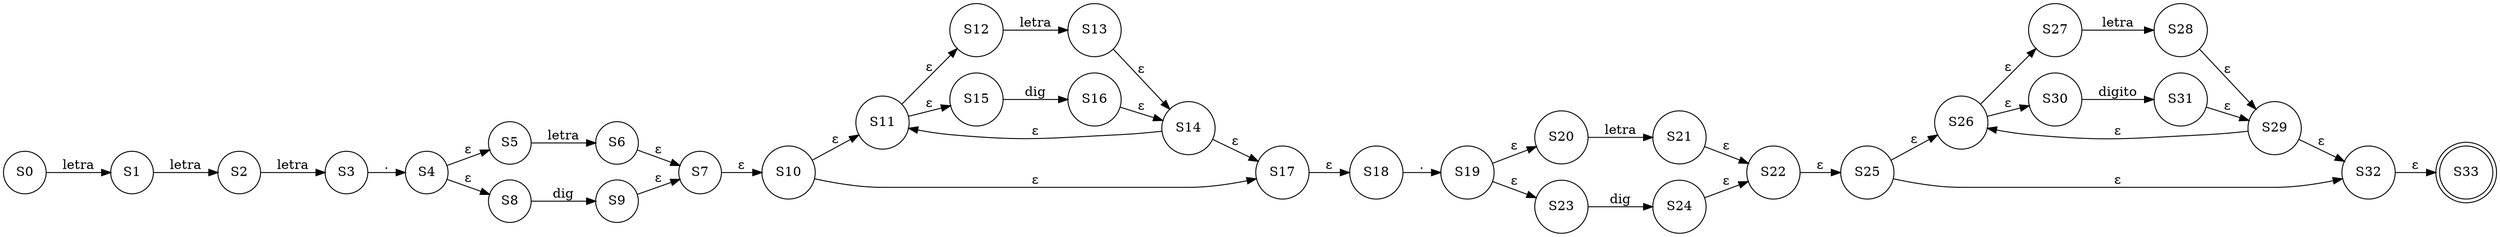digraph grafica{
rankdir=LR;
forcelabels= true;
node [shape = circle];
S0;
S1;
S2;
S3;
S4;
S5;
S6;
S7;
S8;
S9;
S10;
S11;
S12;
S13;
S14;
S15;
S16;
S17;
S18;
S19;
S20;
S21;
S22;
S23;
S24;
S25;
S26;
S27;
S28;
S29;
S30;
S31;
S32;
S33[shape = doublecircle];
S0->S1[label="letra"]
S1->S2[label="letra"]
S2->S3[label="letra"]
S3->S4[label="."]
S4->S5[label="ε"]
S4->S8[label="ε"]
S5->S6[label="letra"]
S6->S7[label="ε"]
S8->S9[label="dig"]
S9->S7[label="ε"]
S7->S10[label="ε"]
S11->S12[label="ε"]
S11->S15[label="ε"]
S12->S13[label="letra"]
S13->S14[label="ε"]
S15->S16[label="dig"]
S16->S14[label="ε"]
S10->S11[label="ε"]
S10->S17[label="ε"]
S14->S17[label="ε"]
S14->S11[label="ε"]
S17->S18[label="ε"]
S18->S19[label="."]
S19->S20[label="ε"]
S19->S23[label="ε"]
S20->S21[label="letra"]
S21->S22[label="ε"]
S23->S24[label="dig"]
S24->S22[label="ε"]
S22->S25[label="ε"]
S26->S27[label="ε"]
S26->S30[label="ε"]
S27->S28[label="letra"]
S28->S29[label="ε"]
S30->S31[label="digito"]
S31->S29[label="ε"]
S25->S26[label="ε"]
S25->S32[label="ε"]
S29->S32[label="ε"]
S29->S26[label="ε"]
S32->S33[label="ε"]

}